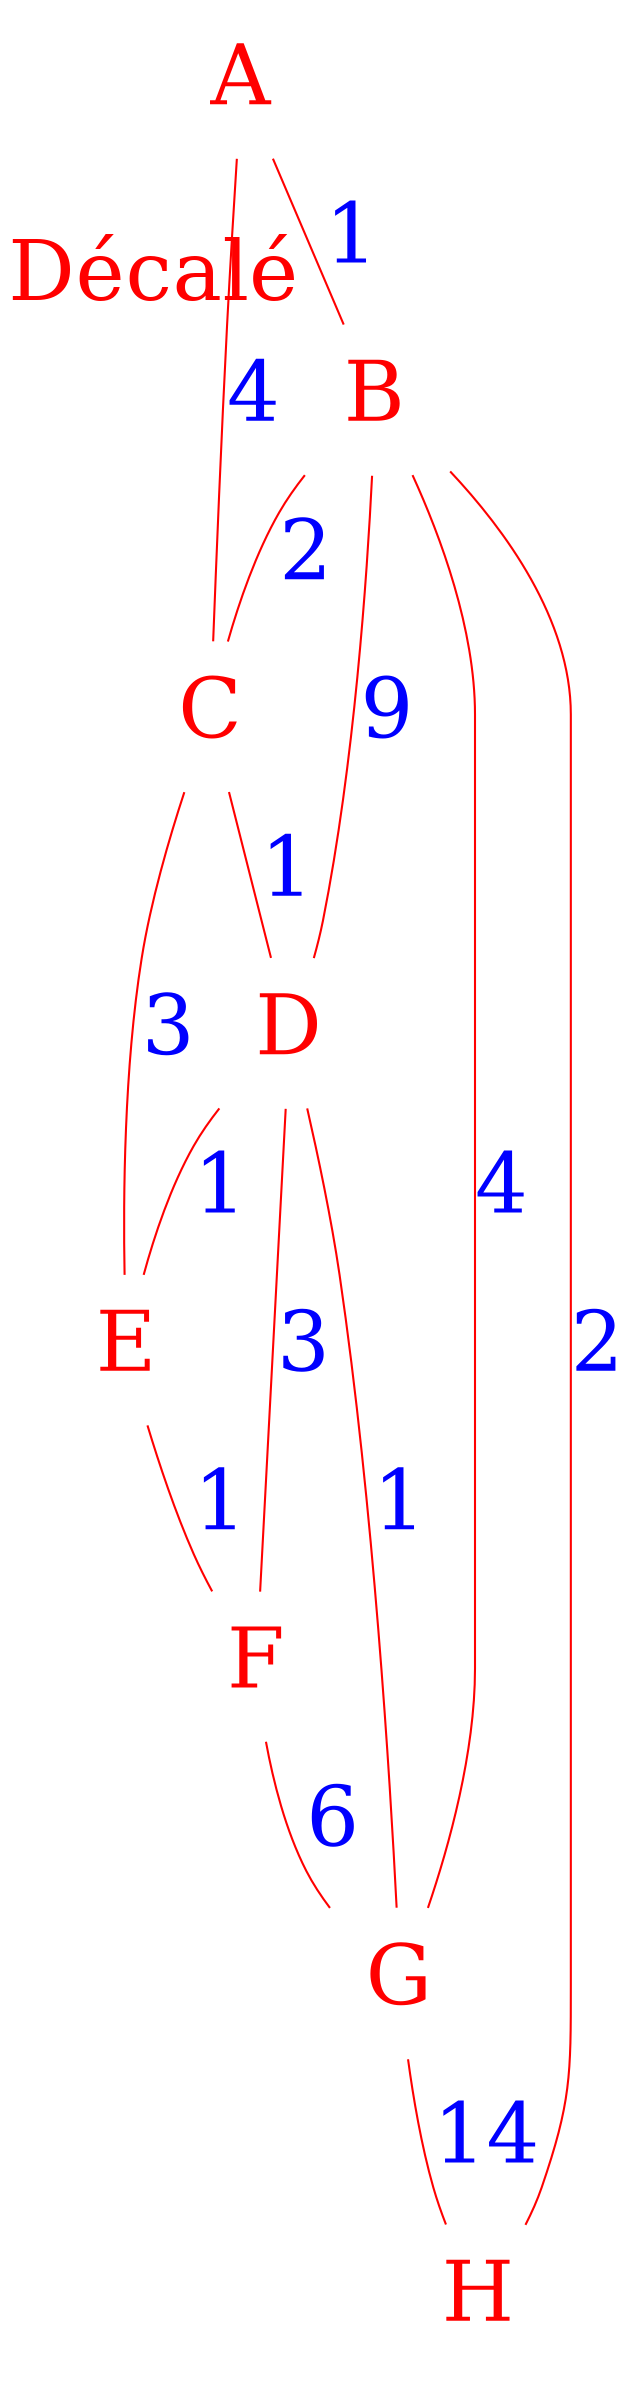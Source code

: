 graph {
node [image="image.png" shape="none" width="1" height="1" fixedsize=true fontcolor="red" fontsize="40pt"];
edge [fontsize="40pt" color="red" fontcolor="blue"];
F [pos="1,2.5!"];
E [pos="4.5,1!"];
D [pos="3,4!"];
C [pos="7,4!"];
G [pos="1.5,6!"];
H [pos="4,8!"];
B [pos="7,8!"];
A [pos="10,5.5!"];
B [xlabel="Décalé", labelloc="e"]
A -- C [label="4"];
A -- B [label="1"];
B -- C [label="2"];
B -- D [label="9"];
B -- G [label="4"];
B -- H [label="2"];
C -- D [label="1"];
C -- E [label="3"];
D -- E [label="1"];
D -- G [label="1"];
D -- F [label="3"];
E -- F [label="1"];
F -- G [label="6"];
G -- H [label="14"];
}

